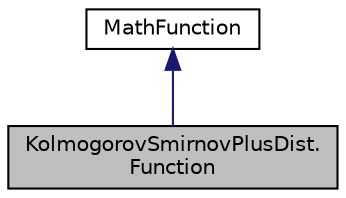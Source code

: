 digraph "KolmogorovSmirnovPlusDist.Function"
{
 // INTERACTIVE_SVG=YES
  bgcolor="transparent";
  edge [fontname="Helvetica",fontsize="10",labelfontname="Helvetica",labelfontsize="10"];
  node [fontname="Helvetica",fontsize="10",shape=record];
  Node0 [label="KolmogorovSmirnovPlusDist.\lFunction",height=0.2,width=0.4,color="black", fillcolor="grey75", style="filled", fontcolor="black"];
  Node1 -> Node0 [dir="back",color="midnightblue",fontsize="10",style="solid",fontname="Helvetica"];
  Node1 [label="MathFunction",height=0.2,width=0.4,color="black",URL="$d4/daa/interfaceumontreal_1_1ssj_1_1functions_1_1MathFunction.html",tooltip="This interface should be implemented by classes which represent univariate mathematical functions..."];
}
